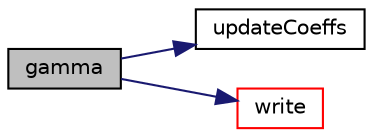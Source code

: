 digraph "gamma"
{
  bgcolor="transparent";
  edge [fontname="Helvetica",fontsize="10",labelfontname="Helvetica",labelfontsize="10"];
  node [fontname="Helvetica",fontsize="10",shape=record];
  rankdir="LR";
  Node36 [label="gamma",height=0.2,width=0.4,color="black", fillcolor="grey75", style="filled", fontcolor="black"];
  Node36 -> Node37 [color="midnightblue",fontsize="10",style="solid",fontname="Helvetica"];
  Node37 [label="updateCoeffs",height=0.2,width=0.4,color="black",URL="$a23145.html#a7e24eafac629d3733181cd942d4c902f",tooltip="Update the coefficients associated with the patch field. "];
  Node36 -> Node38 [color="midnightblue",fontsize="10",style="solid",fontname="Helvetica"];
  Node38 [label="write",height=0.2,width=0.4,color="red",URL="$a23145.html#a293fdfec8bdfbd5c3913ab4c9f3454ff",tooltip="Write. "];
}
